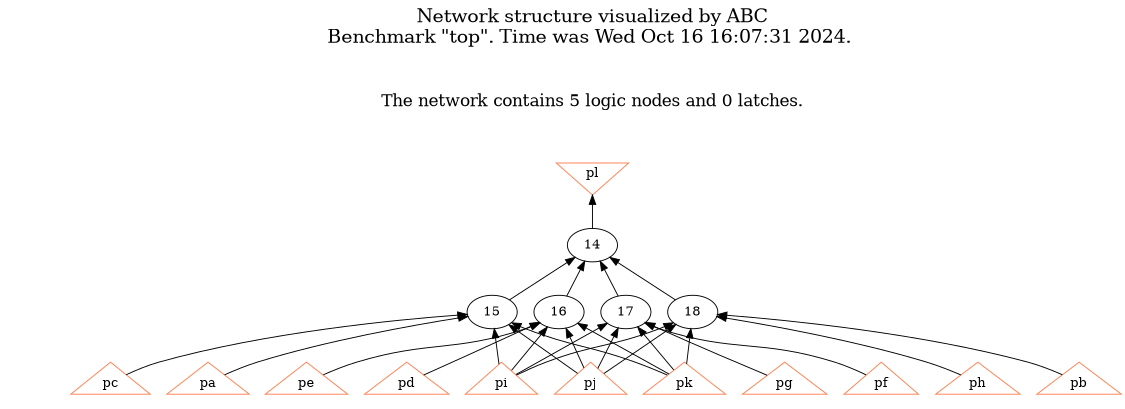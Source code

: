 # Network structure generated by ABC

digraph network {
size = "7.5,10";
center = true;
edge [dir = back];

{
  node [shape = plaintext];
  edge [style = invis];
  LevelTitle1 [label=""];
  LevelTitle2 [label=""];
  Level3 [label = ""];
  Level2 [label = ""];
  Level1 [label = ""];
  Level0 [label = ""];
  LevelTitle1 ->  LevelTitle2 ->  Level3 ->  Level2 ->  Level1 ->  Level0;
}

{
  rank = same;
  LevelTitle1;
  title1 [shape=plaintext,
          fontsize=20,
          fontname = "Times-Roman",
          label="Network structure visualized by ABC\nBenchmark \"top\". Time was Wed Oct 16 16:07:31 2024. "
         ];
}

{
  rank = same;
  LevelTitle2;
  title2 [shape=plaintext,
          fontsize=18,
          fontname = "Times-Roman",
          label="The network contains 5 logic nodes and 0 latches.\n"
         ];
}

{
  rank = same;
  Level3;
  Node12 [label = "pl", shape = invtriangle, color = coral, fillcolor = coral];
}

{
  rank = same;
  Level2;
  Node14 [label = "14\n", shape = ellipse];
}

{
  rank = same;
  Level1;
  Node15 [label = "15\n", shape = ellipse];
  Node16 [label = "16\n", shape = ellipse];
  Node17 [label = "17\n", shape = ellipse];
  Node18 [label = "18\n", shape = ellipse];
}

{
  rank = same;
  Level0;
  Node1 [label = "pa", shape = triangle, color = coral, fillcolor = coral];
  Node2 [label = "pb", shape = triangle, color = coral, fillcolor = coral];
  Node3 [label = "pc", shape = triangle, color = coral, fillcolor = coral];
  Node4 [label = "pd", shape = triangle, color = coral, fillcolor = coral];
  Node5 [label = "pe", shape = triangle, color = coral, fillcolor = coral];
  Node6 [label = "pf", shape = triangle, color = coral, fillcolor = coral];
  Node7 [label = "pg", shape = triangle, color = coral, fillcolor = coral];
  Node8 [label = "ph", shape = triangle, color = coral, fillcolor = coral];
  Node9 [label = "pi", shape = triangle, color = coral, fillcolor = coral];
  Node10 [label = "pj", shape = triangle, color = coral, fillcolor = coral];
  Node11 [label = "pk", shape = triangle, color = coral, fillcolor = coral];
}

title1 -> title2 [style = invis];
title2 -> Node12 [style = invis];
Node12 -> Node14 [style = solid];
Node14 -> Node15 [style = solid];
Node14 -> Node16 [style = solid];
Node14 -> Node17 [style = solid];
Node14 -> Node18 [style = solid];
Node15 -> Node1 [style = solid];
Node15 -> Node3 [style = solid];
Node15 -> Node9 [style = solid];
Node15 -> Node10 [style = solid];
Node15 -> Node11 [style = solid];
Node16 -> Node4 [style = solid];
Node16 -> Node5 [style = solid];
Node16 -> Node9 [style = solid];
Node16 -> Node10 [style = solid];
Node16 -> Node11 [style = solid];
Node17 -> Node6 [style = solid];
Node17 -> Node7 [style = solid];
Node17 -> Node9 [style = solid];
Node17 -> Node10 [style = solid];
Node17 -> Node11 [style = solid];
Node18 -> Node2 [style = solid];
Node18 -> Node8 [style = solid];
Node18 -> Node9 [style = solid];
Node18 -> Node10 [style = solid];
Node18 -> Node11 [style = solid];
}

